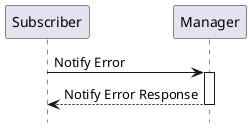 @startuml

hide footbox

participant "Subscriber" as Subscriber
participant "Manager" as Manager

Subscriber->Manager: Notify Error
activate Manager
Manager-->Subscriber: Notify Error Response
deactivate Manager

@enduml
